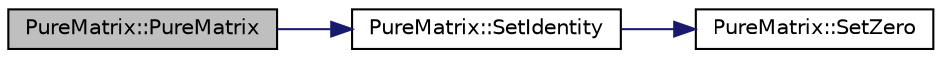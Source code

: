 digraph "PureMatrix::PureMatrix"
{
 // LATEX_PDF_SIZE
  edge [fontname="Helvetica",fontsize="10",labelfontname="Helvetica",labelfontsize="10"];
  node [fontname="Helvetica",fontsize="10",shape=record];
  rankdir="LR";
  Node1 [label="PureMatrix::PureMatrix",height=0.2,width=0.4,color="black", fillcolor="grey75", style="filled", fontcolor="black",tooltip="Creates an identity matrix."];
  Node1 -> Node2 [color="midnightblue",fontsize="10",style="solid",fontname="Helvetica"];
  Node2 [label="PureMatrix::SetIdentity",height=0.2,width=0.4,color="black", fillcolor="white", style="filled",URL="$class_pure_matrix.html#a9ea11ac44733d63306527e16788d51b3",tooltip="Sets the matrix to identity matrix."];
  Node2 -> Node3 [color="midnightblue",fontsize="10",style="solid",fontname="Helvetica"];
  Node3 [label="PureMatrix::SetZero",height=0.2,width=0.4,color="black", fillcolor="white", style="filled",URL="$class_pure_matrix.html#a313d17b13f39ef09b0bab77c5b3d513a",tooltip="Sets the matrix to zero matrix."];
}
